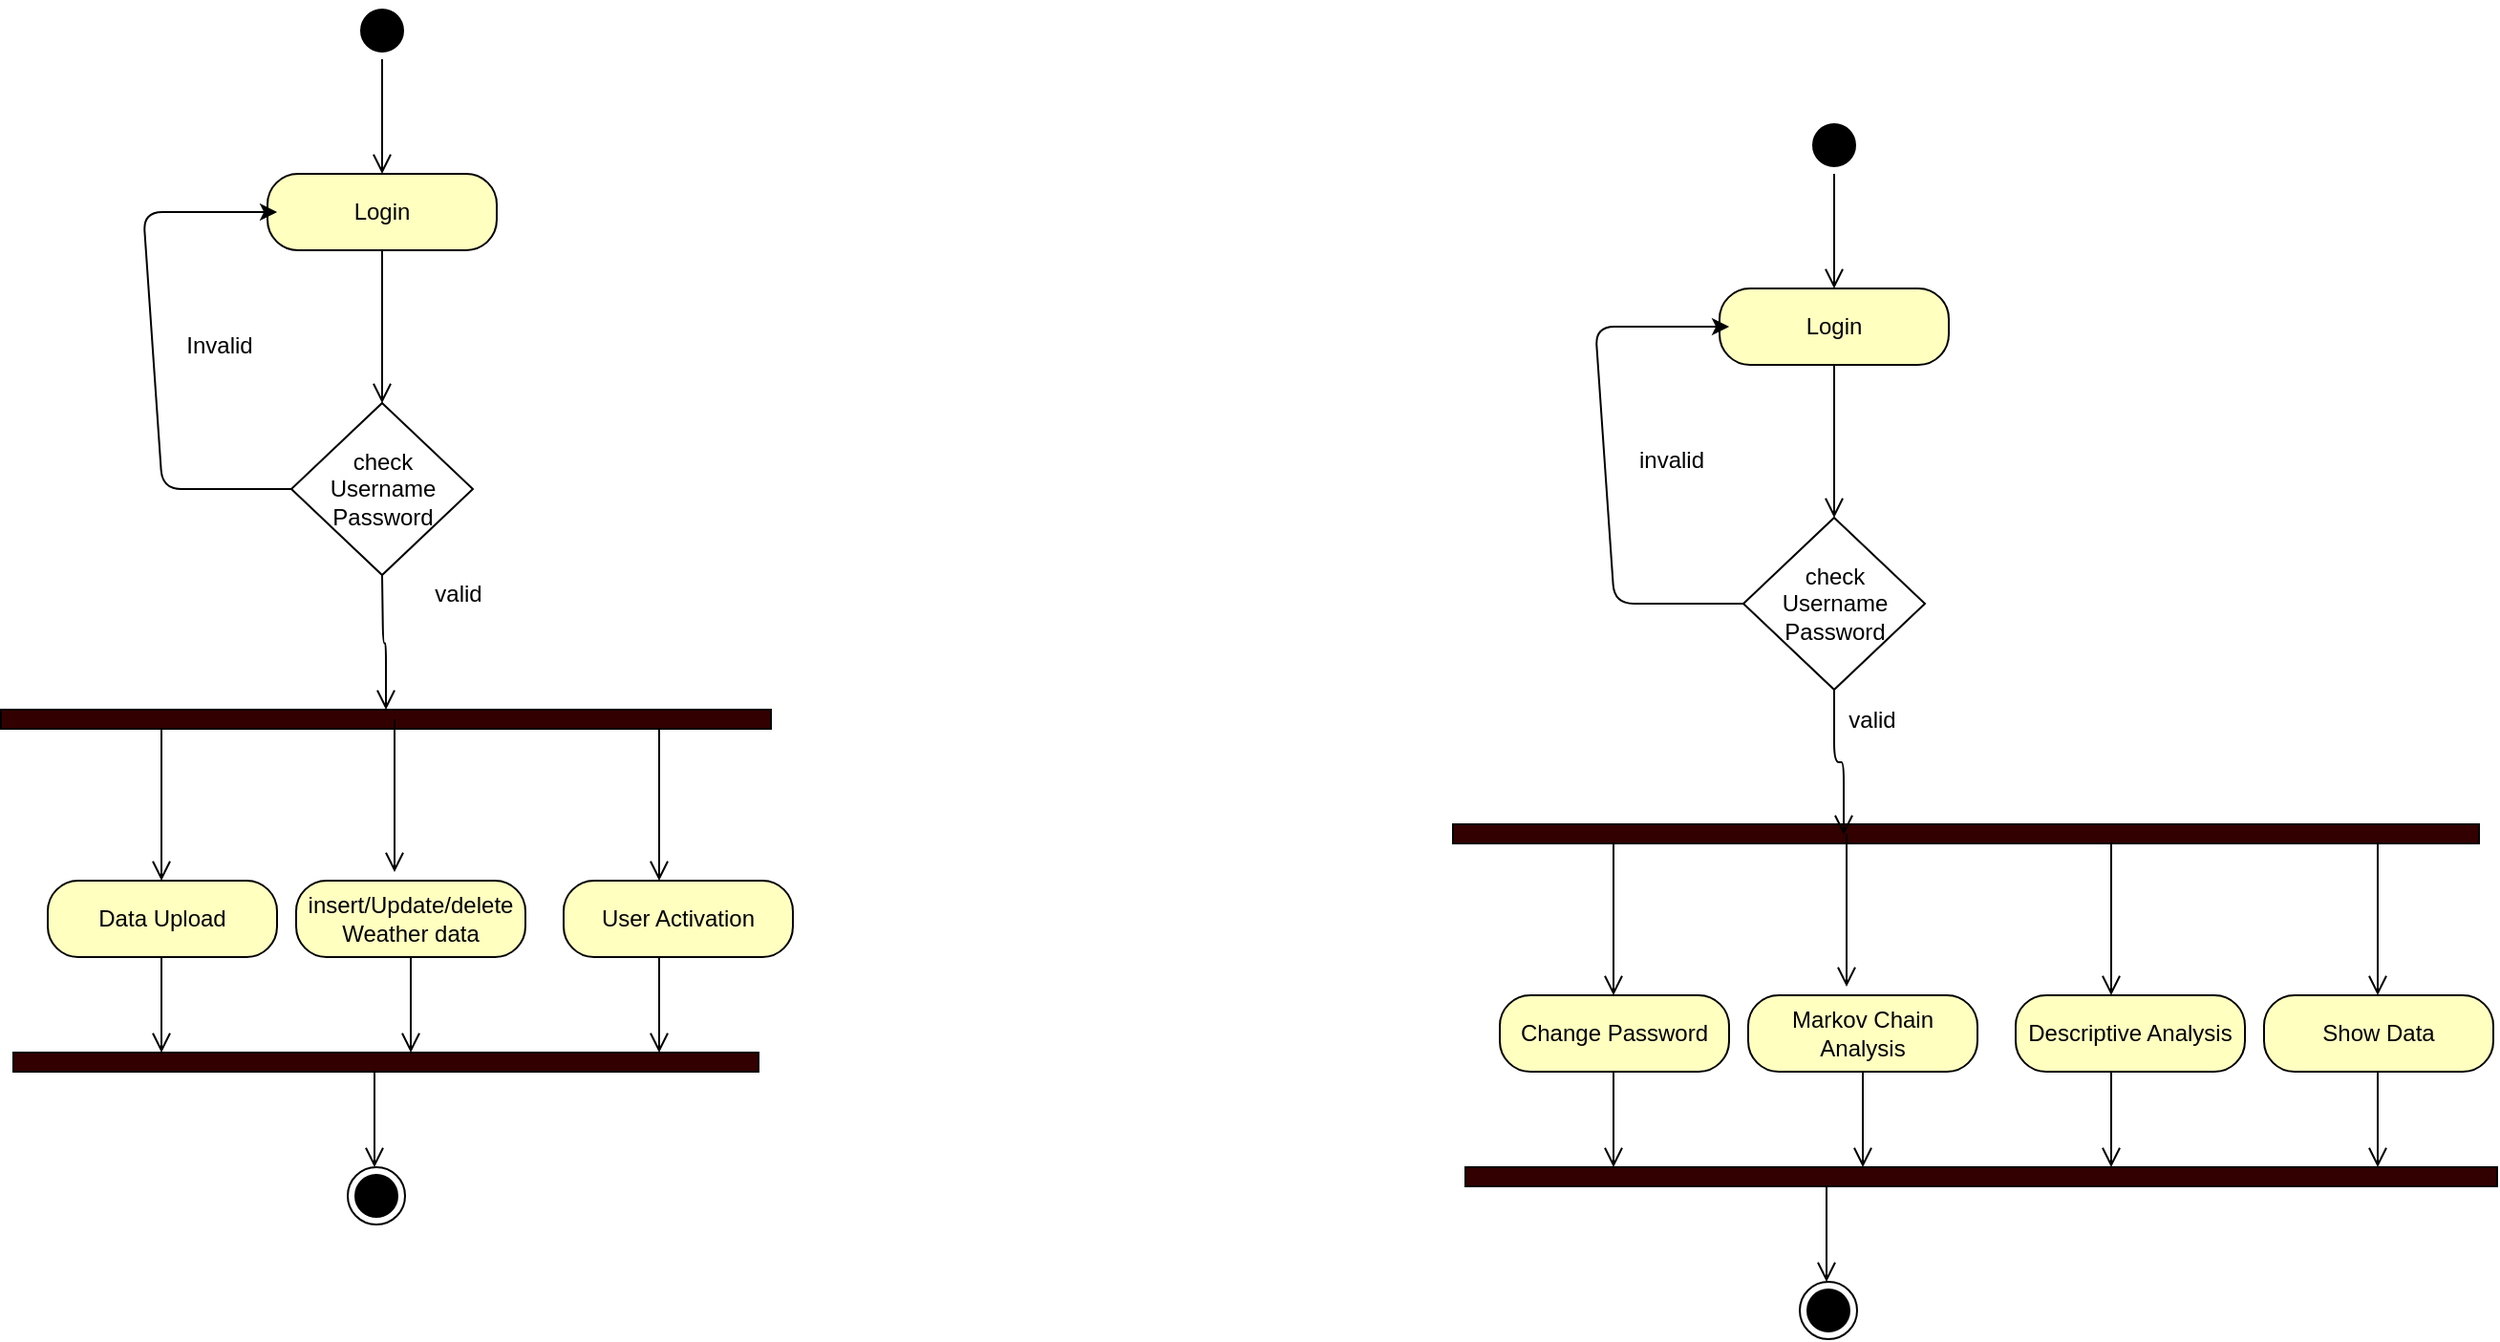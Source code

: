 <mxfile version="12.1.4" type="device" pages="1"><diagram id="ty9B84mR4ddA5e_mMHb-" name="Page-1"><mxGraphModel dx="854" dy="465" grid="1" gridSize="10" guides="1" tooltips="1" connect="1" arrows="1" fold="1" page="1" pageScale="1" pageWidth="850" pageHeight="1100" math="0" shadow="0"><root><mxCell id="0"/><mxCell id="1" parent="0"/><mxCell id="gsUbg4geBjRfXwCLFhhk-1" value="" style="ellipse;html=1;shape=startState;fillColor=#000000;strokeColor=#000000;" vertex="1" parent="1"><mxGeometry x="390" y="120" width="30" height="30" as="geometry"/></mxCell><mxCell id="gsUbg4geBjRfXwCLFhhk-2" value="" style="edgeStyle=orthogonalEdgeStyle;html=1;verticalAlign=bottom;endArrow=open;endSize=8;strokeColor=#000000;" edge="1" source="gsUbg4geBjRfXwCLFhhk-1" parent="1"><mxGeometry relative="1" as="geometry"><mxPoint x="405" y="210" as="targetPoint"/></mxGeometry></mxCell><mxCell id="gsUbg4geBjRfXwCLFhhk-3" value="Login" style="rounded=1;whiteSpace=wrap;html=1;arcSize=40;fontColor=#000000;fillColor=#ffffc0;strokeColor=#000000;" vertex="1" parent="1"><mxGeometry x="345" y="210" width="120" height="40" as="geometry"/></mxCell><mxCell id="gsUbg4geBjRfXwCLFhhk-4" value="" style="edgeStyle=orthogonalEdgeStyle;html=1;verticalAlign=bottom;endArrow=open;endSize=8;strokeColor=#000000;" edge="1" source="gsUbg4geBjRfXwCLFhhk-3" parent="1"><mxGeometry relative="1" as="geometry"><mxPoint x="405" y="330" as="targetPoint"/></mxGeometry></mxCell><mxCell id="gsUbg4geBjRfXwCLFhhk-5" value="&lt;div&gt;check&lt;/div&gt;&lt;div&gt;Username&lt;/div&gt;&lt;div&gt;Password&lt;br&gt;&lt;/div&gt;" style="rhombus;whiteSpace=wrap;html=1;strokeColor=#000000;" vertex="1" parent="1"><mxGeometry x="357.5" y="330" width="95" height="90" as="geometry"/></mxCell><mxCell id="gsUbg4geBjRfXwCLFhhk-7" value="" style="endArrow=classic;html=1;strokeColor=#000000;exitX=0;exitY=0.5;exitDx=0;exitDy=0;entryX=0.042;entryY=0.5;entryDx=0;entryDy=0;entryPerimeter=0;" edge="1" parent="1" source="gsUbg4geBjRfXwCLFhhk-5" target="gsUbg4geBjRfXwCLFhhk-3"><mxGeometry width="50" height="50" relative="1" as="geometry"><mxPoint x="350" y="490" as="sourcePoint"/><mxPoint x="340" y="230" as="targetPoint"/><Array as="points"><mxPoint x="290" y="375"/><mxPoint x="280" y="230"/></Array></mxGeometry></mxCell><mxCell id="gsUbg4geBjRfXwCLFhhk-8" value="Invalid" style="text;html=1;strokeColor=none;fillColor=none;align=center;verticalAlign=middle;whiteSpace=wrap;rounded=0;" vertex="1" parent="1"><mxGeometry x="300" y="290" width="40" height="20" as="geometry"/></mxCell><mxCell id="gsUbg4geBjRfXwCLFhhk-13" value="" style="html=1;points=[];perimeter=orthogonalPerimeter;strokeColor=#000000;rotation=90;fillColor=#330000;" vertex="1" parent="1"><mxGeometry x="402" y="294" width="10" height="403" as="geometry"/></mxCell><mxCell id="gsUbg4geBjRfXwCLFhhk-14" value="" style="edgeStyle=orthogonalEdgeStyle;html=1;verticalAlign=bottom;endArrow=open;endSize=8;strokeColor=#000000;" edge="1" parent="1" target="gsUbg4geBjRfXwCLFhhk-13"><mxGeometry relative="1" as="geometry"><mxPoint x="405" y="470" as="targetPoint"/><mxPoint x="405" y="420" as="sourcePoint"/></mxGeometry></mxCell><mxCell id="gsUbg4geBjRfXwCLFhhk-15" value="&lt;div&gt;insert/Update/delete&lt;/div&gt;&lt;div&gt;Weather data&lt;br&gt;&lt;/div&gt;" style="rounded=1;whiteSpace=wrap;html=1;arcSize=40;fontColor=#000000;fillColor=#ffffc0;strokeColor=#000000;" vertex="1" parent="1"><mxGeometry x="360" y="580" width="120" height="40" as="geometry"/></mxCell><mxCell id="gsUbg4geBjRfXwCLFhhk-16" value="Data Upload" style="rounded=1;whiteSpace=wrap;html=1;arcSize=40;fontColor=#000000;fillColor=#ffffc0;strokeColor=#000000;" vertex="1" parent="1"><mxGeometry x="230" y="580" width="120" height="40" as="geometry"/></mxCell><mxCell id="gsUbg4geBjRfXwCLFhhk-17" value="User Activation" style="rounded=1;whiteSpace=wrap;html=1;arcSize=40;fontColor=#000000;fillColor=#ffffc0;strokeColor=#000000;" vertex="1" parent="1"><mxGeometry x="500" y="580" width="120" height="40" as="geometry"/></mxCell><mxCell id="gsUbg4geBjRfXwCLFhhk-18" value="" style="html=1;points=[];perimeter=orthogonalPerimeter;strokeColor=#000000;rotation=90;fillColor=#330000;" vertex="1" parent="1"><mxGeometry x="402" y="480" width="10" height="390" as="geometry"/></mxCell><mxCell id="gsUbg4geBjRfXwCLFhhk-20" value="" style="edgeStyle=orthogonalEdgeStyle;html=1;verticalAlign=bottom;endArrow=open;endSize=8;strokeColor=#000000;" edge="1" parent="1"><mxGeometry relative="1" as="geometry"><mxPoint x="411.5" y="575.5" as="targetPoint"/><mxPoint x="411.5" y="495.5" as="sourcePoint"/></mxGeometry></mxCell><mxCell id="gsUbg4geBjRfXwCLFhhk-21" value="" style="edgeStyle=orthogonalEdgeStyle;html=1;verticalAlign=bottom;endArrow=open;endSize=8;strokeColor=#000000;" edge="1" parent="1"><mxGeometry relative="1" as="geometry"><mxPoint x="550" y="580" as="targetPoint"/><mxPoint x="550" y="500" as="sourcePoint"/></mxGeometry></mxCell><mxCell id="gsUbg4geBjRfXwCLFhhk-22" value="" style="edgeStyle=orthogonalEdgeStyle;html=1;verticalAlign=bottom;endArrow=open;endSize=8;strokeColor=#000000;" edge="1" parent="1"><mxGeometry relative="1" as="geometry"><mxPoint x="289.5" y="580" as="targetPoint"/><mxPoint x="289.5" y="500" as="sourcePoint"/></mxGeometry></mxCell><mxCell id="gsUbg4geBjRfXwCLFhhk-24" value="" style="edgeStyle=orthogonalEdgeStyle;html=1;verticalAlign=bottom;endArrow=open;endSize=8;strokeColor=#000000;exitX=0.5;exitY=1;exitDx=0;exitDy=0;exitPerimeter=0;" edge="1" parent="1" source="gsUbg4geBjRfXwCLFhhk-15"><mxGeometry relative="1" as="geometry"><mxPoint x="420" y="670" as="targetPoint"/><mxPoint x="420" y="630" as="sourcePoint"/></mxGeometry></mxCell><mxCell id="gsUbg4geBjRfXwCLFhhk-25" value="" style="edgeStyle=orthogonalEdgeStyle;html=1;verticalAlign=bottom;endArrow=open;endSize=8;strokeColor=#000000;exitX=0.5;exitY=1;exitDx=0;exitDy=0;exitPerimeter=0;" edge="1" parent="1"><mxGeometry relative="1" as="geometry"><mxPoint x="550" y="670" as="targetPoint"/><mxPoint x="550" y="620" as="sourcePoint"/></mxGeometry></mxCell><mxCell id="gsUbg4geBjRfXwCLFhhk-26" value="" style="edgeStyle=orthogonalEdgeStyle;html=1;verticalAlign=bottom;endArrow=open;endSize=8;strokeColor=#000000;exitX=0.5;exitY=1;exitDx=0;exitDy=0;exitPerimeter=0;" edge="1" parent="1"><mxGeometry relative="1" as="geometry"><mxPoint x="289.5" y="670" as="targetPoint"/><mxPoint x="289.5" y="620" as="sourcePoint"/></mxGeometry></mxCell><mxCell id="gsUbg4geBjRfXwCLFhhk-27" value="" style="ellipse;html=1;shape=endState;fillColor=#000000;strokeColor=#000000;" vertex="1" parent="1"><mxGeometry x="387" y="730" width="30" height="30" as="geometry"/></mxCell><mxCell id="gsUbg4geBjRfXwCLFhhk-28" value="" style="edgeStyle=orthogonalEdgeStyle;html=1;verticalAlign=bottom;endArrow=open;endSize=8;strokeColor=#000000;exitX=0.5;exitY=1;exitDx=0;exitDy=0;exitPerimeter=0;" edge="1" parent="1"><mxGeometry relative="1" as="geometry"><mxPoint x="401" y="730" as="targetPoint"/><mxPoint x="401" y="680" as="sourcePoint"/></mxGeometry></mxCell><mxCell id="gsUbg4geBjRfXwCLFhhk-29" value="" style="ellipse;html=1;shape=startState;fillColor=#000000;strokeColor=#000000;" vertex="1" parent="1"><mxGeometry x="1150" y="180" width="30" height="30" as="geometry"/></mxCell><mxCell id="gsUbg4geBjRfXwCLFhhk-30" value="" style="edgeStyle=orthogonalEdgeStyle;html=1;verticalAlign=bottom;endArrow=open;endSize=8;strokeColor=#000000;" edge="1" parent="1" source="gsUbg4geBjRfXwCLFhhk-29"><mxGeometry relative="1" as="geometry"><mxPoint x="1165" y="270" as="targetPoint"/></mxGeometry></mxCell><mxCell id="gsUbg4geBjRfXwCLFhhk-31" value="Login" style="rounded=1;whiteSpace=wrap;html=1;arcSize=40;fontColor=#000000;fillColor=#ffffc0;strokeColor=#000000;" vertex="1" parent="1"><mxGeometry x="1105" y="270" width="120" height="40" as="geometry"/></mxCell><mxCell id="gsUbg4geBjRfXwCLFhhk-32" value="" style="edgeStyle=orthogonalEdgeStyle;html=1;verticalAlign=bottom;endArrow=open;endSize=8;strokeColor=#000000;" edge="1" parent="1" source="gsUbg4geBjRfXwCLFhhk-31"><mxGeometry relative="1" as="geometry"><mxPoint x="1165" y="390" as="targetPoint"/></mxGeometry></mxCell><mxCell id="gsUbg4geBjRfXwCLFhhk-33" value="&lt;div&gt;check&lt;/div&gt;&lt;div&gt;Username&lt;/div&gt;&lt;div&gt;Password&lt;br&gt;&lt;/div&gt;" style="rhombus;whiteSpace=wrap;html=1;strokeColor=#000000;" vertex="1" parent="1"><mxGeometry x="1117.5" y="390" width="95" height="90" as="geometry"/></mxCell><mxCell id="gsUbg4geBjRfXwCLFhhk-34" value="" style="endArrow=classic;html=1;strokeColor=#000000;exitX=0;exitY=0.5;exitDx=0;exitDy=0;entryX=0.042;entryY=0.5;entryDx=0;entryDy=0;entryPerimeter=0;" edge="1" parent="1" source="gsUbg4geBjRfXwCLFhhk-33" target="gsUbg4geBjRfXwCLFhhk-31"><mxGeometry width="50" height="50" relative="1" as="geometry"><mxPoint x="1110" y="550" as="sourcePoint"/><mxPoint x="1100" y="290" as="targetPoint"/><Array as="points"><mxPoint x="1050" y="435"/><mxPoint x="1040" y="290"/></Array></mxGeometry></mxCell><mxCell id="gsUbg4geBjRfXwCLFhhk-35" value="invalid" style="text;html=1;strokeColor=none;fillColor=none;align=center;verticalAlign=middle;whiteSpace=wrap;rounded=0;" vertex="1" parent="1"><mxGeometry x="1060" y="350" width="40" height="20" as="geometry"/></mxCell><mxCell id="gsUbg4geBjRfXwCLFhhk-36" value="" style="html=1;points=[];perimeter=orthogonalPerimeter;strokeColor=#000000;rotation=90;fillColor=#330000;" vertex="1" parent="1"><mxGeometry x="1229" y="287" width="10" height="537" as="geometry"/></mxCell><mxCell id="gsUbg4geBjRfXwCLFhhk-37" value="" style="edgeStyle=orthogonalEdgeStyle;html=1;verticalAlign=bottom;endArrow=open;endSize=8;strokeColor=#000000;" edge="1" parent="1"><mxGeometry relative="1" as="geometry"><mxPoint x="1170" y="556" as="targetPoint"/><mxPoint x="1165" y="480" as="sourcePoint"/><Array as="points"><mxPoint x="1165" y="518"/><mxPoint x="1170" y="518"/></Array></mxGeometry></mxCell><mxCell id="gsUbg4geBjRfXwCLFhhk-38" value="Markov Chain Analysis" style="rounded=1;whiteSpace=wrap;html=1;arcSize=40;fontColor=#000000;fillColor=#ffffc0;strokeColor=#000000;" vertex="1" parent="1"><mxGeometry x="1120" y="640" width="120" height="40" as="geometry"/></mxCell><mxCell id="gsUbg4geBjRfXwCLFhhk-39" value="Change Password" style="rounded=1;whiteSpace=wrap;html=1;arcSize=40;fontColor=#000000;fillColor=#ffffc0;strokeColor=#000000;" vertex="1" parent="1"><mxGeometry x="990" y="640" width="120" height="40" as="geometry"/></mxCell><mxCell id="gsUbg4geBjRfXwCLFhhk-40" value="Descriptive Analysis" style="rounded=1;whiteSpace=wrap;html=1;arcSize=40;fontColor=#000000;fillColor=#ffffc0;strokeColor=#000000;" vertex="1" parent="1"><mxGeometry x="1260" y="640" width="120" height="40" as="geometry"/></mxCell><mxCell id="gsUbg4geBjRfXwCLFhhk-41" value="" style="html=1;points=[];perimeter=orthogonalPerimeter;strokeColor=#000000;rotation=90;fillColor=#330000;" vertex="1" parent="1"><mxGeometry x="1237" y="465" width="10" height="540" as="geometry"/></mxCell><mxCell id="gsUbg4geBjRfXwCLFhhk-42" value="" style="edgeStyle=orthogonalEdgeStyle;html=1;verticalAlign=bottom;endArrow=open;endSize=8;strokeColor=#000000;" edge="1" parent="1"><mxGeometry relative="1" as="geometry"><mxPoint x="1171.5" y="635.5" as="targetPoint"/><mxPoint x="1171.5" y="555.5" as="sourcePoint"/></mxGeometry></mxCell><mxCell id="gsUbg4geBjRfXwCLFhhk-43" value="" style="edgeStyle=orthogonalEdgeStyle;html=1;verticalAlign=bottom;endArrow=open;endSize=8;strokeColor=#000000;" edge="1" parent="1"><mxGeometry relative="1" as="geometry"><mxPoint x="1310" y="640" as="targetPoint"/><mxPoint x="1310" y="560" as="sourcePoint"/></mxGeometry></mxCell><mxCell id="gsUbg4geBjRfXwCLFhhk-44" value="" style="edgeStyle=orthogonalEdgeStyle;html=1;verticalAlign=bottom;endArrow=open;endSize=8;strokeColor=#000000;" edge="1" parent="1"><mxGeometry relative="1" as="geometry"><mxPoint x="1049.5" y="640" as="targetPoint"/><mxPoint x="1049.5" y="560" as="sourcePoint"/></mxGeometry></mxCell><mxCell id="gsUbg4geBjRfXwCLFhhk-45" value="" style="edgeStyle=orthogonalEdgeStyle;html=1;verticalAlign=bottom;endArrow=open;endSize=8;strokeColor=#000000;exitX=0.5;exitY=1;exitDx=0;exitDy=0;exitPerimeter=0;" edge="1" parent="1" source="gsUbg4geBjRfXwCLFhhk-38"><mxGeometry relative="1" as="geometry"><mxPoint x="1180" y="730" as="targetPoint"/><mxPoint x="1180" y="690" as="sourcePoint"/></mxGeometry></mxCell><mxCell id="gsUbg4geBjRfXwCLFhhk-46" value="" style="edgeStyle=orthogonalEdgeStyle;html=1;verticalAlign=bottom;endArrow=open;endSize=8;strokeColor=#000000;exitX=0.5;exitY=1;exitDx=0;exitDy=0;exitPerimeter=0;" edge="1" parent="1"><mxGeometry relative="1" as="geometry"><mxPoint x="1310" y="730" as="targetPoint"/><mxPoint x="1310" y="680" as="sourcePoint"/></mxGeometry></mxCell><mxCell id="gsUbg4geBjRfXwCLFhhk-47" value="" style="edgeStyle=orthogonalEdgeStyle;html=1;verticalAlign=bottom;endArrow=open;endSize=8;strokeColor=#000000;exitX=0.5;exitY=1;exitDx=0;exitDy=0;exitPerimeter=0;" edge="1" parent="1"><mxGeometry relative="1" as="geometry"><mxPoint x="1049.5" y="730" as="targetPoint"/><mxPoint x="1049.5" y="680" as="sourcePoint"/></mxGeometry></mxCell><mxCell id="gsUbg4geBjRfXwCLFhhk-48" value="" style="ellipse;html=1;shape=endState;fillColor=#000000;strokeColor=#000000;" vertex="1" parent="1"><mxGeometry x="1147" y="790" width="30" height="30" as="geometry"/></mxCell><mxCell id="gsUbg4geBjRfXwCLFhhk-49" value="" style="edgeStyle=orthogonalEdgeStyle;html=1;verticalAlign=bottom;endArrow=open;endSize=8;strokeColor=#000000;exitX=0.5;exitY=1;exitDx=0;exitDy=0;exitPerimeter=0;" edge="1" parent="1"><mxGeometry relative="1" as="geometry"><mxPoint x="1161" y="790" as="targetPoint"/><mxPoint x="1161" y="740" as="sourcePoint"/><Array as="points"><mxPoint x="1161" y="760"/><mxPoint x="1161" y="760"/></Array></mxGeometry></mxCell><mxCell id="gsUbg4geBjRfXwCLFhhk-50" value="valid" style="text;html=1;strokeColor=none;fillColor=none;align=center;verticalAlign=middle;whiteSpace=wrap;rounded=0;" vertex="1" parent="1"><mxGeometry x="425" y="420" width="40" height="20" as="geometry"/></mxCell><mxCell id="gsUbg4geBjRfXwCLFhhk-52" value="Show Data" style="rounded=1;whiteSpace=wrap;html=1;arcSize=40;fontColor=#000000;fillColor=#ffffc0;strokeColor=#000000;" vertex="1" parent="1"><mxGeometry x="1390" y="640" width="120" height="40" as="geometry"/></mxCell><mxCell id="gsUbg4geBjRfXwCLFhhk-53" value="" style="edgeStyle=orthogonalEdgeStyle;html=1;verticalAlign=bottom;endArrow=open;endSize=8;strokeColor=#000000;" edge="1" parent="1"><mxGeometry relative="1" as="geometry"><mxPoint x="1449.5" y="640" as="targetPoint"/><mxPoint x="1449.5" y="560" as="sourcePoint"/></mxGeometry></mxCell><mxCell id="gsUbg4geBjRfXwCLFhhk-54" value="" style="edgeStyle=orthogonalEdgeStyle;html=1;verticalAlign=bottom;endArrow=open;endSize=8;strokeColor=#000000;exitX=0.5;exitY=1;exitDx=0;exitDy=0;exitPerimeter=0;" edge="1" parent="1"><mxGeometry relative="1" as="geometry"><mxPoint x="1449.5" y="730" as="targetPoint"/><mxPoint x="1449.5" y="680" as="sourcePoint"/></mxGeometry></mxCell><mxCell id="gsUbg4geBjRfXwCLFhhk-55" value="valid" style="text;html=1;strokeColor=none;fillColor=none;align=center;verticalAlign=middle;whiteSpace=wrap;rounded=0;" vertex="1" parent="1"><mxGeometry x="1165" y="485.5" width="40" height="20" as="geometry"/></mxCell></root></mxGraphModel></diagram></mxfile>
